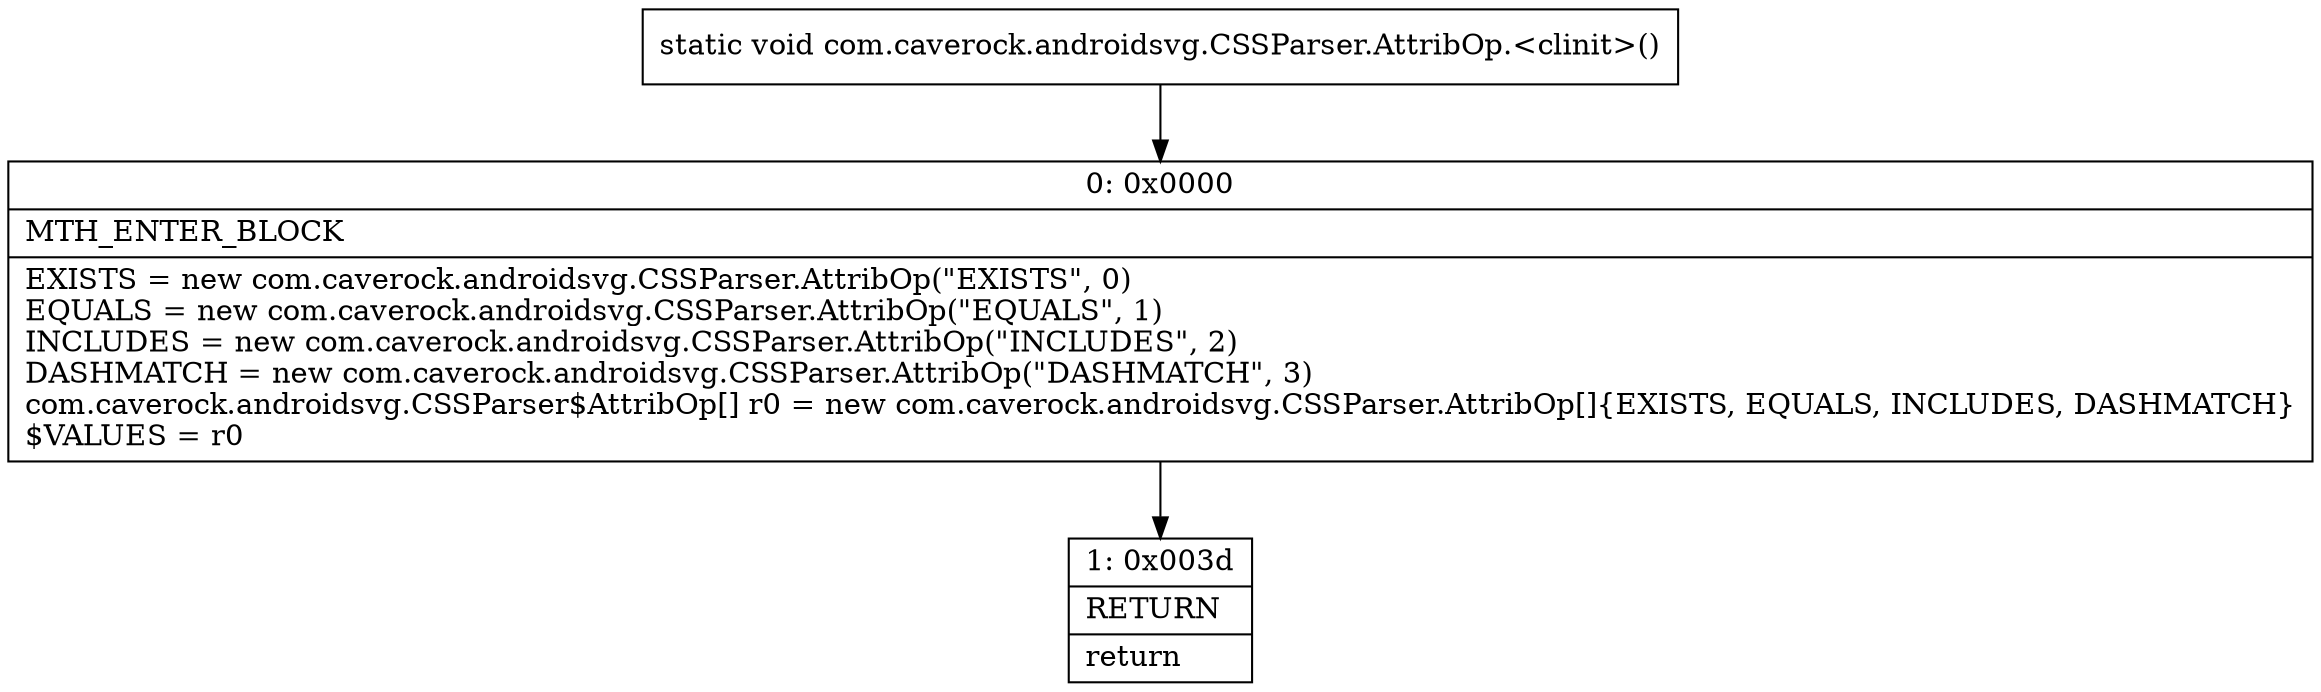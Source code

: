 digraph "CFG forcom.caverock.androidsvg.CSSParser.AttribOp.\<clinit\>()V" {
Node_0 [shape=record,label="{0\:\ 0x0000|MTH_ENTER_BLOCK\l|EXISTS = new com.caverock.androidsvg.CSSParser.AttribOp(\"EXISTS\", 0)\lEQUALS = new com.caverock.androidsvg.CSSParser.AttribOp(\"EQUALS\", 1)\lINCLUDES = new com.caverock.androidsvg.CSSParser.AttribOp(\"INCLUDES\", 2)\lDASHMATCH = new com.caverock.androidsvg.CSSParser.AttribOp(\"DASHMATCH\", 3)\lcom.caverock.androidsvg.CSSParser$AttribOp[] r0 = new com.caverock.androidsvg.CSSParser.AttribOp[]\{EXISTS, EQUALS, INCLUDES, DASHMATCH\}\l$VALUES = r0\l}"];
Node_1 [shape=record,label="{1\:\ 0x003d|RETURN\l|return\l}"];
MethodNode[shape=record,label="{static void com.caverock.androidsvg.CSSParser.AttribOp.\<clinit\>() }"];
MethodNode -> Node_0;
Node_0 -> Node_1;
}

